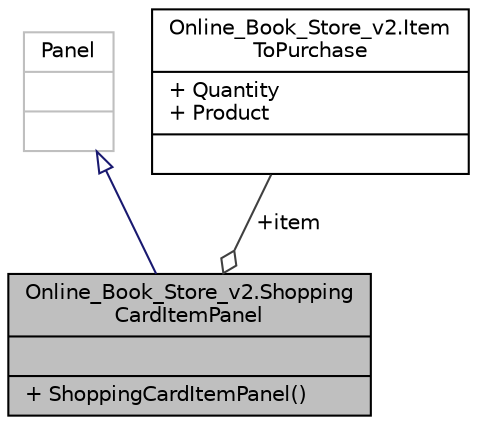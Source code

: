 digraph "Online_Book_Store_v2.ShoppingCardItemPanel"
{
 // LATEX_PDF_SIZE
  edge [fontname="Helvetica",fontsize="10",labelfontname="Helvetica",labelfontsize="10"];
  node [fontname="Helvetica",fontsize="10",shape=record];
  Node1 [label="{Online_Book_Store_v2.Shopping\lCardItemPanel\n||+ ShoppingCardItemPanel()\l}",height=0.2,width=0.4,color="black", fillcolor="grey75", style="filled", fontcolor="black",tooltip=" "];
  Node2 -> Node1 [dir="back",color="midnightblue",fontsize="10",style="solid",arrowtail="onormal",fontname="Helvetica"];
  Node2 [label="{Panel\n||}",height=0.2,width=0.4,color="grey75", fillcolor="white", style="filled",tooltip=" "];
  Node3 -> Node1 [color="grey25",fontsize="10",style="solid",label=" +item" ,arrowhead="odiamond",fontname="Helvetica"];
  Node3 [label="{Online_Book_Store_v2.Item\lToPurchase\n|+ Quantity\l+ Product\l|}",height=0.2,width=0.4,color="black", fillcolor="white", style="filled",URL="$class_online___book___store__v2_1_1_item_to_purchase.html",tooltip="This class contains the quantity to items that purschased"];
}
